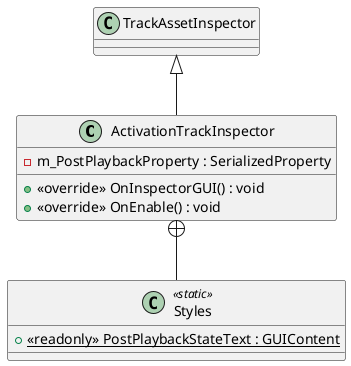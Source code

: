 @startuml
class ActivationTrackInspector {
    - m_PostPlaybackProperty : SerializedProperty
    + <<override>> OnInspectorGUI() : void
    + <<override>> OnEnable() : void
}
class Styles <<static>> {
    + {static} <<readonly>> PostPlaybackStateText : GUIContent
}
TrackAssetInspector <|-- ActivationTrackInspector
ActivationTrackInspector +-- Styles
@enduml
